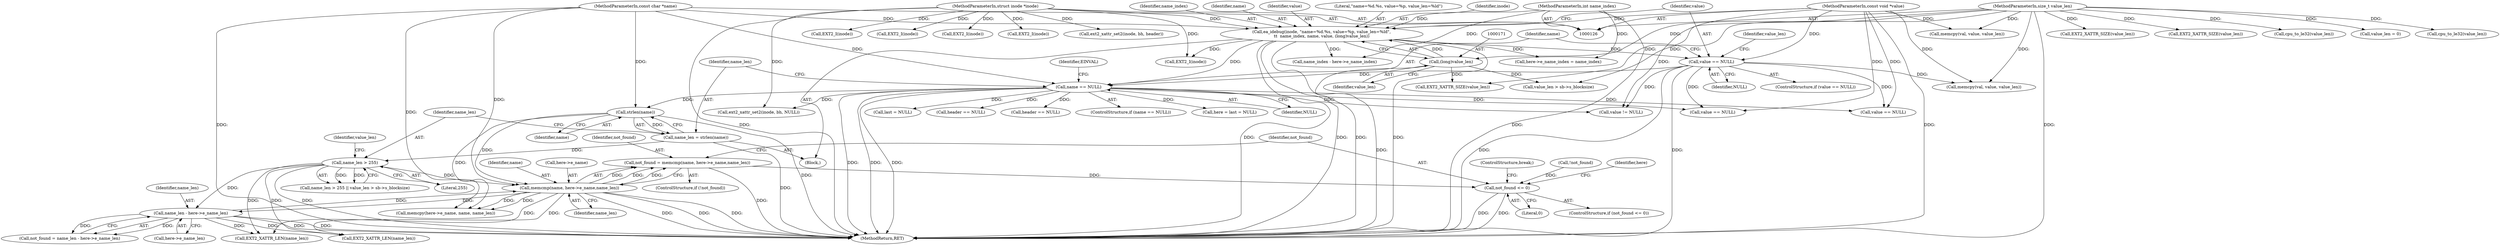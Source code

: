 digraph "0_linux_be0726d33cb8f411945884664924bed3cb8c70ee_10@API" {
"1000355" [label="(Call,not_found = memcmp(name, here->e_name,name_len))"];
"1000357" [label="(Call,memcmp(name, here->e_name,name_len))"];
"1000189" [label="(Call,strlen(name))"];
"1000181" [label="(Call,name == NULL)"];
"1000164" [label="(Call,ea_idebug(inode, \"name=%d.%s, value=%p, value_len=%ld\",\n\t\t  name_index, name, value, (long)value_len))"];
"1000127" [label="(MethodParameterIn,struct inode *inode)"];
"1000128" [label="(MethodParameterIn,int name_index)"];
"1000129" [label="(MethodParameterIn,const char *name)"];
"1000130" [label="(MethodParameterIn,const void *value)"];
"1000170" [label="(Call,(long)value_len)"];
"1000131" [label="(MethodParameterIn,size_t value_len)"];
"1000174" [label="(Call,value == NULL)"];
"1000193" [label="(Call,name_len > 255)"];
"1000187" [label="(Call,name_len = strlen(name))"];
"1000347" [label="(Call,name_len - here->e_name_len)"];
"1000364" [label="(Call,not_found <= 0)"];
"1000168" [label="(Identifier,name)"];
"1000865" [label="(Call,value == NULL)"];
"1000128" [label="(MethodParameterIn,int name_index)"];
"1000282" [label="(Call,EXT2_I(inode))"];
"1000189" [label="(Call,strlen(name))"];
"1000447" [label="(Call,last = NULL)"];
"1000917" [label="(Call,EXT2_XATTR_SIZE(value_len))"];
"1000172" [label="(Identifier,value_len)"];
"1000731" [label="(Call,memcpy(here->e_name, name, name_len))"];
"1000190" [label="(Identifier,name)"];
"1000195" [label="(Literal,255)"];
"1000800" [label="(Call,memcpy(val, value, value_len))"];
"1000783" [label="(Call,EXT2_XATTR_SIZE(value_len))"];
"1001012" [label="(Call,EXT2_I(inode))"];
"1000369" [label="(Identifier,here)"];
"1001017" [label="(MethodReturn,RET)"];
"1000193" [label="(Call,name_len > 255)"];
"1000589" [label="(Call,header == NULL)"];
"1000175" [label="(Identifier,value)"];
"1000721" [label="(Call,here->e_name_index = name_index)"];
"1000182" [label="(Identifier,name)"];
"1000176" [label="(Identifier,NULL)"];
"1000362" [label="(Identifier,name_len)"];
"1000365" [label="(Identifier,not_found)"];
"1000466" [label="(Call,value == NULL)"];
"1000196" [label="(Call,value_len > sb->s_blocksize)"];
"1000169" [label="(Identifier,value)"];
"1000345" [label="(Call,not_found = name_len - here->e_name_len)"];
"1000367" [label="(ControlStructure,break;)"];
"1000364" [label="(Call,not_found <= 0)"];
"1000174" [label="(Call,value == NULL)"];
"1000909" [label="(Call,cpu_to_le32(value_len))"];
"1000522" [label="(Call,EXT2_XATTR_LEN(name_len))"];
"1000170" [label="(Call,(long)value_len)"];
"1000166" [label="(Literal,\"name=%d.%s, value=%p, value_len=%ld\")"];
"1000192" [label="(Call,name_len > 255 || value_len > sb->s_blocksize)"];
"1000366" [label="(Literal,0)"];
"1000357" [label="(Call,memcmp(name, here->e_name,name_len))"];
"1000353" [label="(Call,!not_found)"];
"1000355" [label="(Call,not_found = memcmp(name, here->e_name,name_len))"];
"1000187" [label="(Call,name_len = strlen(name))"];
"1000654" [label="(Call,header == NULL)"];
"1000178" [label="(Identifier,value_len)"];
"1000181" [label="(Call,name == NULL)"];
"1000180" [label="(ControlStructure,if (name == NULL))"];
"1000348" [label="(Identifier,name_len)"];
"1000186" [label="(Identifier,EINVAL)"];
"1000358" [label="(Identifier,name)"];
"1000177" [label="(Call,value_len = 0)"];
"1000131" [label="(MethodParameterIn,size_t value_len)"];
"1000337" [label="(Call,name_index - here->e_name_index)"];
"1000790" [label="(Call,cpu_to_le32(value_len))"];
"1000534" [label="(Call,EXT2_XATTR_SIZE(value_len))"];
"1000363" [label="(ControlStructure,if (not_found <= 0))"];
"1000352" [label="(ControlStructure,if (!not_found))"];
"1000356" [label="(Identifier,not_found)"];
"1000164" [label="(Call,ea_idebug(inode, \"name=%d.%s, value=%p, value_len=%ld\",\n\t\t  name_index, name, value, (long)value_len))"];
"1000173" [label="(ControlStructure,if (value == NULL))"];
"1000127" [label="(MethodParameterIn,struct inode *inode)"];
"1000212" [label="(Call,EXT2_I(inode))"];
"1000165" [label="(Identifier,inode)"];
"1000207" [label="(Call,EXT2_I(inode))"];
"1000221" [label="(Call,EXT2_I(inode))"];
"1000992" [label="(Call,ext2_xattr_set2(inode, bh, header))"];
"1000359" [label="(Call,here->e_name)"];
"1000445" [label="(Call,here = last = NULL)"];
"1000194" [label="(Identifier,name_len)"];
"1000197" [label="(Identifier,value_len)"];
"1000347" [label="(Call,name_len - here->e_name_len)"];
"1000133" [label="(Block,)"];
"1000349" [label="(Call,here->e_name_len)"];
"1000130" [label="(MethodParameterIn,const void *value)"];
"1000901" [label="(Call,value != NULL)"];
"1000129" [label="(MethodParameterIn,const char *name)"];
"1000183" [label="(Identifier,NULL)"];
"1000167" [label="(Identifier,name_index)"];
"1000949" [label="(Call,memcpy(val, value, value_len))"];
"1000188" [label="(Identifier,name_len)"];
"1000532" [label="(Call,EXT2_XATTR_LEN(name_len))"];
"1000972" [label="(Call,ext2_xattr_set2(inode, bh, NULL))"];
"1000355" -> "1000352"  [label="AST: "];
"1000355" -> "1000357"  [label="CFG: "];
"1000356" -> "1000355"  [label="AST: "];
"1000357" -> "1000355"  [label="AST: "];
"1000365" -> "1000355"  [label="CFG: "];
"1000355" -> "1001017"  [label="DDG: "];
"1000357" -> "1000355"  [label="DDG: "];
"1000357" -> "1000355"  [label="DDG: "];
"1000357" -> "1000355"  [label="DDG: "];
"1000355" -> "1000364"  [label="DDG: "];
"1000357" -> "1000362"  [label="CFG: "];
"1000358" -> "1000357"  [label="AST: "];
"1000359" -> "1000357"  [label="AST: "];
"1000362" -> "1000357"  [label="AST: "];
"1000357" -> "1001017"  [label="DDG: "];
"1000357" -> "1001017"  [label="DDG: "];
"1000357" -> "1001017"  [label="DDG: "];
"1000357" -> "1000347"  [label="DDG: "];
"1000189" -> "1000357"  [label="DDG: "];
"1000129" -> "1000357"  [label="DDG: "];
"1000193" -> "1000357"  [label="DDG: "];
"1000347" -> "1000357"  [label="DDG: "];
"1000357" -> "1000522"  [label="DDG: "];
"1000357" -> "1000532"  [label="DDG: "];
"1000357" -> "1000731"  [label="DDG: "];
"1000357" -> "1000731"  [label="DDG: "];
"1000189" -> "1000187"  [label="AST: "];
"1000189" -> "1000190"  [label="CFG: "];
"1000190" -> "1000189"  [label="AST: "];
"1000187" -> "1000189"  [label="CFG: "];
"1000189" -> "1001017"  [label="DDG: "];
"1000189" -> "1000187"  [label="DDG: "];
"1000181" -> "1000189"  [label="DDG: "];
"1000129" -> "1000189"  [label="DDG: "];
"1000189" -> "1000731"  [label="DDG: "];
"1000181" -> "1000180"  [label="AST: "];
"1000181" -> "1000183"  [label="CFG: "];
"1000182" -> "1000181"  [label="AST: "];
"1000183" -> "1000181"  [label="AST: "];
"1000186" -> "1000181"  [label="CFG: "];
"1000188" -> "1000181"  [label="CFG: "];
"1000181" -> "1001017"  [label="DDG: "];
"1000181" -> "1001017"  [label="DDG: "];
"1000181" -> "1001017"  [label="DDG: "];
"1000164" -> "1000181"  [label="DDG: "];
"1000129" -> "1000181"  [label="DDG: "];
"1000174" -> "1000181"  [label="DDG: "];
"1000181" -> "1000445"  [label="DDG: "];
"1000181" -> "1000447"  [label="DDG: "];
"1000181" -> "1000466"  [label="DDG: "];
"1000181" -> "1000589"  [label="DDG: "];
"1000181" -> "1000654"  [label="DDG: "];
"1000181" -> "1000865"  [label="DDG: "];
"1000181" -> "1000901"  [label="DDG: "];
"1000181" -> "1000972"  [label="DDG: "];
"1000164" -> "1000133"  [label="AST: "];
"1000164" -> "1000170"  [label="CFG: "];
"1000165" -> "1000164"  [label="AST: "];
"1000166" -> "1000164"  [label="AST: "];
"1000167" -> "1000164"  [label="AST: "];
"1000168" -> "1000164"  [label="AST: "];
"1000169" -> "1000164"  [label="AST: "];
"1000170" -> "1000164"  [label="AST: "];
"1000175" -> "1000164"  [label="CFG: "];
"1000164" -> "1001017"  [label="DDG: "];
"1000164" -> "1001017"  [label="DDG: "];
"1000164" -> "1001017"  [label="DDG: "];
"1000164" -> "1001017"  [label="DDG: "];
"1000127" -> "1000164"  [label="DDG: "];
"1000128" -> "1000164"  [label="DDG: "];
"1000129" -> "1000164"  [label="DDG: "];
"1000130" -> "1000164"  [label="DDG: "];
"1000170" -> "1000164"  [label="DDG: "];
"1000164" -> "1000174"  [label="DDG: "];
"1000164" -> "1000207"  [label="DDG: "];
"1000164" -> "1000337"  [label="DDG: "];
"1000164" -> "1000721"  [label="DDG: "];
"1000127" -> "1000126"  [label="AST: "];
"1000127" -> "1001017"  [label="DDG: "];
"1000127" -> "1000207"  [label="DDG: "];
"1000127" -> "1000212"  [label="DDG: "];
"1000127" -> "1000221"  [label="DDG: "];
"1000127" -> "1000282"  [label="DDG: "];
"1000127" -> "1000972"  [label="DDG: "];
"1000127" -> "1000992"  [label="DDG: "];
"1000127" -> "1001012"  [label="DDG: "];
"1000128" -> "1000126"  [label="AST: "];
"1000128" -> "1001017"  [label="DDG: "];
"1000128" -> "1000337"  [label="DDG: "];
"1000128" -> "1000721"  [label="DDG: "];
"1000129" -> "1000126"  [label="AST: "];
"1000129" -> "1001017"  [label="DDG: "];
"1000129" -> "1000731"  [label="DDG: "];
"1000130" -> "1000126"  [label="AST: "];
"1000130" -> "1001017"  [label="DDG: "];
"1000130" -> "1000174"  [label="DDG: "];
"1000130" -> "1000466"  [label="DDG: "];
"1000130" -> "1000800"  [label="DDG: "];
"1000130" -> "1000865"  [label="DDG: "];
"1000130" -> "1000901"  [label="DDG: "];
"1000130" -> "1000949"  [label="DDG: "];
"1000170" -> "1000172"  [label="CFG: "];
"1000171" -> "1000170"  [label="AST: "];
"1000172" -> "1000170"  [label="AST: "];
"1000170" -> "1001017"  [label="DDG: "];
"1000131" -> "1000170"  [label="DDG: "];
"1000170" -> "1000196"  [label="DDG: "];
"1000170" -> "1000534"  [label="DDG: "];
"1000131" -> "1000126"  [label="AST: "];
"1000131" -> "1001017"  [label="DDG: "];
"1000131" -> "1000177"  [label="DDG: "];
"1000131" -> "1000196"  [label="DDG: "];
"1000131" -> "1000534"  [label="DDG: "];
"1000131" -> "1000783"  [label="DDG: "];
"1000131" -> "1000790"  [label="DDG: "];
"1000131" -> "1000800"  [label="DDG: "];
"1000131" -> "1000909"  [label="DDG: "];
"1000131" -> "1000917"  [label="DDG: "];
"1000131" -> "1000949"  [label="DDG: "];
"1000174" -> "1000173"  [label="AST: "];
"1000174" -> "1000176"  [label="CFG: "];
"1000175" -> "1000174"  [label="AST: "];
"1000176" -> "1000174"  [label="AST: "];
"1000178" -> "1000174"  [label="CFG: "];
"1000182" -> "1000174"  [label="CFG: "];
"1000174" -> "1001017"  [label="DDG: "];
"1000174" -> "1001017"  [label="DDG: "];
"1000174" -> "1000466"  [label="DDG: "];
"1000174" -> "1000800"  [label="DDG: "];
"1000174" -> "1000865"  [label="DDG: "];
"1000174" -> "1000901"  [label="DDG: "];
"1000193" -> "1000192"  [label="AST: "];
"1000193" -> "1000195"  [label="CFG: "];
"1000194" -> "1000193"  [label="AST: "];
"1000195" -> "1000193"  [label="AST: "];
"1000197" -> "1000193"  [label="CFG: "];
"1000192" -> "1000193"  [label="CFG: "];
"1000193" -> "1001017"  [label="DDG: "];
"1000193" -> "1000192"  [label="DDG: "];
"1000193" -> "1000192"  [label="DDG: "];
"1000187" -> "1000193"  [label="DDG: "];
"1000193" -> "1000347"  [label="DDG: "];
"1000193" -> "1000522"  [label="DDG: "];
"1000193" -> "1000532"  [label="DDG: "];
"1000187" -> "1000133"  [label="AST: "];
"1000188" -> "1000187"  [label="AST: "];
"1000194" -> "1000187"  [label="CFG: "];
"1000187" -> "1001017"  [label="DDG: "];
"1000347" -> "1000345"  [label="AST: "];
"1000347" -> "1000349"  [label="CFG: "];
"1000348" -> "1000347"  [label="AST: "];
"1000349" -> "1000347"  [label="AST: "];
"1000345" -> "1000347"  [label="CFG: "];
"1000347" -> "1001017"  [label="DDG: "];
"1000347" -> "1001017"  [label="DDG: "];
"1000347" -> "1000345"  [label="DDG: "];
"1000347" -> "1000345"  [label="DDG: "];
"1000347" -> "1000522"  [label="DDG: "];
"1000347" -> "1000532"  [label="DDG: "];
"1000364" -> "1000363"  [label="AST: "];
"1000364" -> "1000366"  [label="CFG: "];
"1000365" -> "1000364"  [label="AST: "];
"1000366" -> "1000364"  [label="AST: "];
"1000367" -> "1000364"  [label="CFG: "];
"1000369" -> "1000364"  [label="CFG: "];
"1000364" -> "1001017"  [label="DDG: "];
"1000364" -> "1001017"  [label="DDG: "];
"1000353" -> "1000364"  [label="DDG: "];
}
